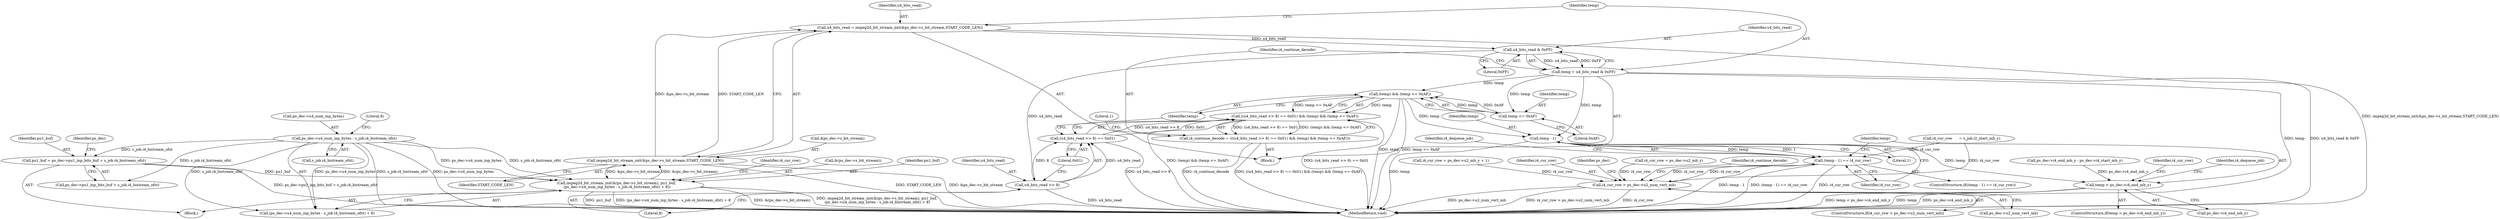 digraph "0_Android_ba604d336b40fd4bde1622f64d67135bdbd61301@API" {
"1000306" [label="(Call,u4_bits_read & 0xFF)"];
"1000296" [label="(Call,u4_bits_read = impeg2d_bit_stream_nxt(&ps_dec->s_bit_stream,START_CODE_LEN))"];
"1000298" [label="(Call,impeg2d_bit_stream_nxt(&ps_dec->s_bit_stream,START_CODE_LEN))"];
"1000183" [label="(Call,impeg2d_bit_stream_init(&(ps_dec->s_bit_stream), pu1_buf,\n (ps_dec->u4_num_inp_bytes - s_job.i4_bistream_ofst) + 8))"];
"1000174" [label="(Call,pu1_buf = ps_dec->pu1_inp_bits_buf + s_job.i4_bistream_ofst)"];
"1000190" [label="(Call,ps_dec->u4_num_inp_bytes - s_job.i4_bistream_ofst)"];
"1000304" [label="(Call,temp = u4_bits_read & 0xFF)"];
"1000317" [label="(Call,(temp) && (temp <= 0xAF))"];
"1000311" [label="(Call,((u4_bits_read >> 8) == 0x01) && (temp) && (temp <= 0xAF))"];
"1000309" [label="(Call,i4_continue_decode = (((u4_bits_read >> 8) == 0x01) && (temp) && (temp <= 0xAF)))"];
"1000346" [label="(Call,temp - 1)"];
"1000345" [label="(Call,(temp - 1) == i4_cur_row)"];
"1000127" [label="(Call,i4_cur_row > ps_dec->u2_num_vert_mb)"];
"1000356" [label="(Call,temp < ps_dec->i4_end_mb_y)"];
"1000319" [label="(Call,temp <= 0xAF)"];
"1000313" [label="(Call,u4_bits_read >> 8)"];
"1000312" [label="(Call,(u4_bits_read >> 8) == 0x01)"];
"1000128" [label="(Identifier,i4_cur_row)"];
"1000142" [label="(Identifier,ps_dec)"];
"1000306" [label="(Call,u4_bits_read & 0xFF)"];
"1000189" [label="(Call,(ps_dec->u4_num_inp_bytes - s_job.i4_bistream_ofst) + 8)"];
"1000190" [label="(Call,ps_dec->u4_num_inp_bytes - s_job.i4_bistream_ofst)"];
"1000315" [label="(Literal,8)"];
"1000309" [label="(Call,i4_continue_decode = (((u4_bits_read >> 8) == 0x01) && (temp) && (temp <= 0xAF)))"];
"1000234" [label="(Call,ps_dec->i4_end_mb_y - ps_dec->i4_start_mb_y)"];
"1000316" [label="(Literal,0x01)"];
"1000175" [label="(Identifier,pu1_buf)"];
"1000321" [label="(Literal,0xAF)"];
"1000176" [label="(Call,ps_dec->pu1_inp_bits_buf + s_job.i4_bistream_ofst)"];
"1000318" [label="(Identifier,temp)"];
"1000362" [label="(Call,i4_cur_row = ps_dec->u2_mb_y)"];
"1000325" [label="(Literal,1)"];
"1000296" [label="(Call,u4_bits_read = impeg2d_bit_stream_nxt(&ps_dec->s_bit_stream,START_CODE_LEN))"];
"1000345" [label="(Call,(temp - 1) == i4_cur_row)"];
"1000320" [label="(Identifier,temp)"];
"1000298" [label="(Call,impeg2d_bit_stream_nxt(&ps_dec->s_bit_stream,START_CODE_LEN))"];
"1000346" [label="(Call,temp - 1)"];
"1000174" [label="(Call,pu1_buf = ps_dec->pu1_inp_bits_buf + s_job.i4_bistream_ofst)"];
"1000307" [label="(Identifier,u4_bits_read)"];
"1000311" [label="(Call,((u4_bits_read >> 8) == 0x01) && (temp) && (temp <= 0xAF))"];
"1000477" [label="(MethodReturn,void)"];
"1000317" [label="(Call,(temp) && (temp <= 0xAF))"];
"1000357" [label="(Identifier,temp)"];
"1000355" [label="(ControlStructure,if(temp < ps_dec->i4_end_mb_y))"];
"1000299" [label="(Call,&ps_dec->s_bit_stream)"];
"1000313" [label="(Call,u4_bits_read >> 8)"];
"1000308" [label="(Literal,0xFF)"];
"1000348" [label="(Literal,1)"];
"1000186" [label="(Identifier,ps_dec)"];
"1000358" [label="(Call,ps_dec->i4_end_mb_y)"];
"1000305" [label="(Identifier,temp)"];
"1000295" [label="(Block,)"];
"1000363" [label="(Identifier,i4_cur_row)"];
"1000352" [label="(Identifier,i4_dequeue_job)"];
"1000173" [label="(Block,)"];
"1000356" [label="(Call,temp < ps_dec->i4_end_mb_y)"];
"1000127" [label="(Call,i4_cur_row > ps_dec->u2_num_vert_mb)"];
"1000199" [label="(Identifier,i4_cur_row)"];
"1000319" [label="(Call,temp <= 0xAF)"];
"1000370" [label="(Identifier,i4_dequeue_job)"];
"1000310" [label="(Identifier,i4_continue_decode)"];
"1000198" [label="(Call,i4_cur_row      = s_job.i2_start_mb_y)"];
"1000303" [label="(Identifier,START_CODE_LEN)"];
"1000304" [label="(Call,temp = u4_bits_read & 0xFF)"];
"1000194" [label="(Call,s_job.i4_bistream_ofst)"];
"1000312" [label="(Call,(u4_bits_read >> 8) == 0x01)"];
"1000347" [label="(Identifier,temp)"];
"1000184" [label="(Call,&(ps_dec->s_bit_stream))"];
"1000191" [label="(Call,ps_dec->u4_num_inp_bytes)"];
"1000349" [label="(Identifier,i4_cur_row)"];
"1000297" [label="(Identifier,u4_bits_read)"];
"1000126" [label="(ControlStructure,if(i4_cur_row > ps_dec->u2_num_vert_mb))"];
"1000183" [label="(Call,impeg2d_bit_stream_init(&(ps_dec->s_bit_stream), pu1_buf,\n (ps_dec->u4_num_inp_bytes - s_job.i4_bistream_ofst) + 8))"];
"1000129" [label="(Call,ps_dec->u2_num_vert_mb)"];
"1000134" [label="(Identifier,i4_continue_decode)"];
"1000314" [label="(Identifier,u4_bits_read)"];
"1000111" [label="(Call,i4_cur_row = ps_dec->u2_mb_y + 1)"];
"1000188" [label="(Identifier,pu1_buf)"];
"1000197" [label="(Literal,8)"];
"1000344" [label="(ControlStructure,if((temp - 1) == i4_cur_row))"];
"1000306" -> "1000304"  [label="AST: "];
"1000306" -> "1000308"  [label="CFG: "];
"1000307" -> "1000306"  [label="AST: "];
"1000308" -> "1000306"  [label="AST: "];
"1000304" -> "1000306"  [label="CFG: "];
"1000306" -> "1000304"  [label="DDG: u4_bits_read"];
"1000306" -> "1000304"  [label="DDG: 0xFF"];
"1000296" -> "1000306"  [label="DDG: u4_bits_read"];
"1000306" -> "1000313"  [label="DDG: u4_bits_read"];
"1000296" -> "1000295"  [label="AST: "];
"1000296" -> "1000298"  [label="CFG: "];
"1000297" -> "1000296"  [label="AST: "];
"1000298" -> "1000296"  [label="AST: "];
"1000305" -> "1000296"  [label="CFG: "];
"1000296" -> "1000477"  [label="DDG: impeg2d_bit_stream_nxt(&ps_dec->s_bit_stream,START_CODE_LEN)"];
"1000298" -> "1000296"  [label="DDG: &ps_dec->s_bit_stream"];
"1000298" -> "1000296"  [label="DDG: START_CODE_LEN"];
"1000298" -> "1000303"  [label="CFG: "];
"1000299" -> "1000298"  [label="AST: "];
"1000303" -> "1000298"  [label="AST: "];
"1000298" -> "1000477"  [label="DDG: START_CODE_LEN"];
"1000298" -> "1000477"  [label="DDG: &ps_dec->s_bit_stream"];
"1000298" -> "1000183"  [label="DDG: &ps_dec->s_bit_stream"];
"1000183" -> "1000298"  [label="DDG: &(ps_dec->s_bit_stream)"];
"1000183" -> "1000173"  [label="AST: "];
"1000183" -> "1000189"  [label="CFG: "];
"1000184" -> "1000183"  [label="AST: "];
"1000188" -> "1000183"  [label="AST: "];
"1000189" -> "1000183"  [label="AST: "];
"1000199" -> "1000183"  [label="CFG: "];
"1000183" -> "1000477"  [label="DDG: pu1_buf"];
"1000183" -> "1000477"  [label="DDG: (ps_dec->u4_num_inp_bytes - s_job.i4_bistream_ofst) + 8"];
"1000183" -> "1000477"  [label="DDG: &(ps_dec->s_bit_stream)"];
"1000183" -> "1000477"  [label="DDG: impeg2d_bit_stream_init(&(ps_dec->s_bit_stream), pu1_buf,\n (ps_dec->u4_num_inp_bytes - s_job.i4_bistream_ofst) + 8)"];
"1000174" -> "1000183"  [label="DDG: pu1_buf"];
"1000190" -> "1000183"  [label="DDG: ps_dec->u4_num_inp_bytes"];
"1000190" -> "1000183"  [label="DDG: s_job.i4_bistream_ofst"];
"1000174" -> "1000173"  [label="AST: "];
"1000174" -> "1000176"  [label="CFG: "];
"1000175" -> "1000174"  [label="AST: "];
"1000176" -> "1000174"  [label="AST: "];
"1000186" -> "1000174"  [label="CFG: "];
"1000174" -> "1000477"  [label="DDG: ps_dec->pu1_inp_bits_buf + s_job.i4_bistream_ofst"];
"1000190" -> "1000174"  [label="DDG: s_job.i4_bistream_ofst"];
"1000190" -> "1000189"  [label="AST: "];
"1000190" -> "1000194"  [label="CFG: "];
"1000191" -> "1000190"  [label="AST: "];
"1000194" -> "1000190"  [label="AST: "];
"1000197" -> "1000190"  [label="CFG: "];
"1000190" -> "1000477"  [label="DDG: s_job.i4_bistream_ofst"];
"1000190" -> "1000477"  [label="DDG: ps_dec->u4_num_inp_bytes"];
"1000190" -> "1000176"  [label="DDG: s_job.i4_bistream_ofst"];
"1000190" -> "1000189"  [label="DDG: ps_dec->u4_num_inp_bytes"];
"1000190" -> "1000189"  [label="DDG: s_job.i4_bistream_ofst"];
"1000304" -> "1000295"  [label="AST: "];
"1000305" -> "1000304"  [label="AST: "];
"1000310" -> "1000304"  [label="CFG: "];
"1000304" -> "1000477"  [label="DDG: temp"];
"1000304" -> "1000477"  [label="DDG: u4_bits_read & 0xFF"];
"1000304" -> "1000317"  [label="DDG: temp"];
"1000304" -> "1000319"  [label="DDG: temp"];
"1000304" -> "1000346"  [label="DDG: temp"];
"1000317" -> "1000311"  [label="AST: "];
"1000317" -> "1000318"  [label="CFG: "];
"1000317" -> "1000319"  [label="CFG: "];
"1000318" -> "1000317"  [label="AST: "];
"1000319" -> "1000317"  [label="AST: "];
"1000311" -> "1000317"  [label="CFG: "];
"1000317" -> "1000477"  [label="DDG: temp"];
"1000317" -> "1000477"  [label="DDG: temp <= 0xAF"];
"1000317" -> "1000311"  [label="DDG: temp"];
"1000317" -> "1000311"  [label="DDG: temp <= 0xAF"];
"1000319" -> "1000317"  [label="DDG: temp"];
"1000319" -> "1000317"  [label="DDG: 0xAF"];
"1000317" -> "1000346"  [label="DDG: temp"];
"1000311" -> "1000309"  [label="AST: "];
"1000311" -> "1000312"  [label="CFG: "];
"1000312" -> "1000311"  [label="AST: "];
"1000309" -> "1000311"  [label="CFG: "];
"1000311" -> "1000477"  [label="DDG: (u4_bits_read >> 8) == 0x01"];
"1000311" -> "1000477"  [label="DDG: (temp) && (temp <= 0xAF)"];
"1000311" -> "1000309"  [label="DDG: (u4_bits_read >> 8) == 0x01"];
"1000311" -> "1000309"  [label="DDG: (temp) && (temp <= 0xAF)"];
"1000312" -> "1000311"  [label="DDG: u4_bits_read >> 8"];
"1000312" -> "1000311"  [label="DDG: 0x01"];
"1000309" -> "1000295"  [label="AST: "];
"1000310" -> "1000309"  [label="AST: "];
"1000325" -> "1000309"  [label="CFG: "];
"1000309" -> "1000477"  [label="DDG: i4_continue_decode"];
"1000309" -> "1000477"  [label="DDG: ((u4_bits_read >> 8) == 0x01) && (temp) && (temp <= 0xAF)"];
"1000346" -> "1000345"  [label="AST: "];
"1000346" -> "1000348"  [label="CFG: "];
"1000347" -> "1000346"  [label="AST: "];
"1000348" -> "1000346"  [label="AST: "];
"1000349" -> "1000346"  [label="CFG: "];
"1000346" -> "1000477"  [label="DDG: temp"];
"1000346" -> "1000345"  [label="DDG: temp"];
"1000346" -> "1000345"  [label="DDG: 1"];
"1000346" -> "1000356"  [label="DDG: temp"];
"1000345" -> "1000344"  [label="AST: "];
"1000345" -> "1000349"  [label="CFG: "];
"1000349" -> "1000345"  [label="AST: "];
"1000352" -> "1000345"  [label="CFG: "];
"1000357" -> "1000345"  [label="CFG: "];
"1000345" -> "1000477"  [label="DDG: i4_cur_row"];
"1000345" -> "1000477"  [label="DDG: temp - 1"];
"1000345" -> "1000477"  [label="DDG: (temp - 1) == i4_cur_row"];
"1000345" -> "1000127"  [label="DDG: i4_cur_row"];
"1000198" -> "1000345"  [label="DDG: i4_cur_row"];
"1000127" -> "1000345"  [label="DDG: i4_cur_row"];
"1000127" -> "1000126"  [label="AST: "];
"1000127" -> "1000129"  [label="CFG: "];
"1000128" -> "1000127"  [label="AST: "];
"1000129" -> "1000127"  [label="AST: "];
"1000134" -> "1000127"  [label="CFG: "];
"1000142" -> "1000127"  [label="CFG: "];
"1000127" -> "1000477"  [label="DDG: ps_dec->u2_num_vert_mb"];
"1000127" -> "1000477"  [label="DDG: i4_cur_row > ps_dec->u2_num_vert_mb"];
"1000127" -> "1000477"  [label="DDG: i4_cur_row"];
"1000111" -> "1000127"  [label="DDG: i4_cur_row"];
"1000198" -> "1000127"  [label="DDG: i4_cur_row"];
"1000362" -> "1000127"  [label="DDG: i4_cur_row"];
"1000356" -> "1000355"  [label="AST: "];
"1000356" -> "1000358"  [label="CFG: "];
"1000357" -> "1000356"  [label="AST: "];
"1000358" -> "1000356"  [label="AST: "];
"1000363" -> "1000356"  [label="CFG: "];
"1000370" -> "1000356"  [label="CFG: "];
"1000356" -> "1000477"  [label="DDG: temp < ps_dec->i4_end_mb_y"];
"1000356" -> "1000477"  [label="DDG: temp"];
"1000356" -> "1000477"  [label="DDG: ps_dec->i4_end_mb_y"];
"1000234" -> "1000356"  [label="DDG: ps_dec->i4_end_mb_y"];
"1000319" -> "1000321"  [label="CFG: "];
"1000320" -> "1000319"  [label="AST: "];
"1000321" -> "1000319"  [label="AST: "];
"1000313" -> "1000312"  [label="AST: "];
"1000313" -> "1000315"  [label="CFG: "];
"1000314" -> "1000313"  [label="AST: "];
"1000315" -> "1000313"  [label="AST: "];
"1000316" -> "1000313"  [label="CFG: "];
"1000313" -> "1000477"  [label="DDG: u4_bits_read"];
"1000313" -> "1000312"  [label="DDG: u4_bits_read"];
"1000313" -> "1000312"  [label="DDG: 8"];
"1000312" -> "1000316"  [label="CFG: "];
"1000316" -> "1000312"  [label="AST: "];
"1000318" -> "1000312"  [label="CFG: "];
"1000312" -> "1000477"  [label="DDG: u4_bits_read >> 8"];
}
